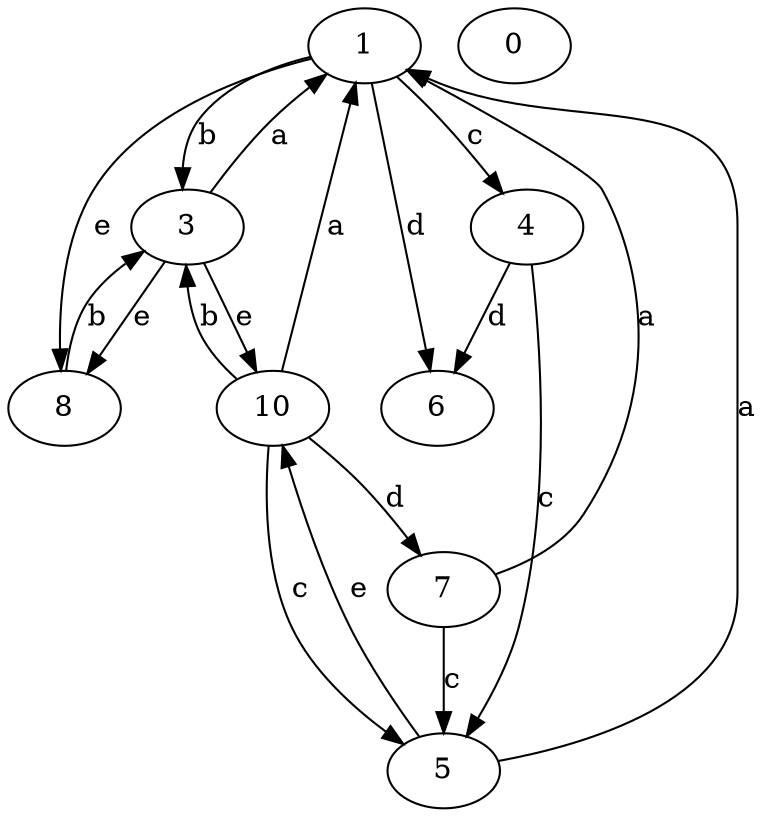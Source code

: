 strict digraph  {
1;
0;
3;
4;
5;
6;
7;
8;
10;
1 -> 3  [label=b];
1 -> 4  [label=c];
1 -> 6  [label=d];
1 -> 8  [label=e];
3 -> 1  [label=a];
3 -> 8  [label=e];
3 -> 10  [label=e];
4 -> 5  [label=c];
4 -> 6  [label=d];
5 -> 1  [label=a];
5 -> 10  [label=e];
7 -> 1  [label=a];
7 -> 5  [label=c];
8 -> 3  [label=b];
10 -> 1  [label=a];
10 -> 3  [label=b];
10 -> 5  [label=c];
10 -> 7  [label=d];
}
